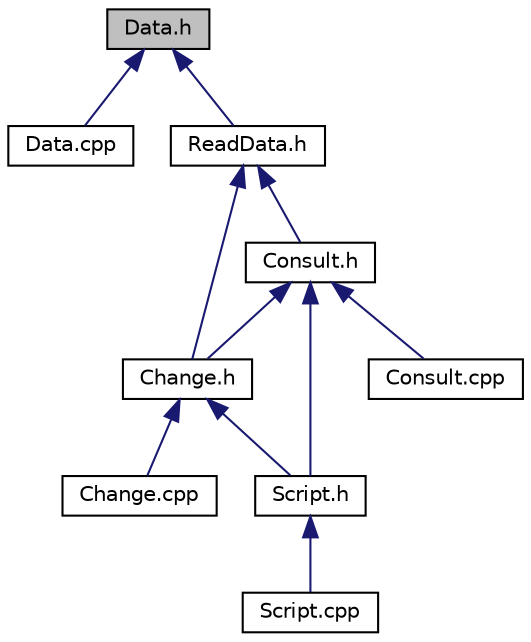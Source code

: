 digraph "Data.h"
{
 // LATEX_PDF_SIZE
  edge [fontname="Helvetica",fontsize="10",labelfontname="Helvetica",labelfontsize="10"];
  node [fontname="Helvetica",fontsize="10",shape=record];
  Node1 [label="Data.h",height=0.2,width=0.4,color="black", fillcolor="grey75", style="filled", fontcolor="black",tooltip="Header file containing class definitions for Class, Schedule, Student, and StudentBST."];
  Node1 -> Node2 [dir="back",color="midnightblue",fontsize="10",style="solid"];
  Node2 [label="Data.cpp",height=0.2,width=0.4,color="black", fillcolor="white", style="filled",URL="$Data_8cpp.html",tooltip=" "];
  Node1 -> Node3 [dir="back",color="midnightblue",fontsize="10",style="solid"];
  Node3 [label="ReadData.h",height=0.2,width=0.4,color="black", fillcolor="white", style="filled",URL="$ReadData_8h.html",tooltip="Header file containing class definitions for ReadData and System, as well as related data structures."];
  Node3 -> Node4 [dir="back",color="midnightblue",fontsize="10",style="solid"];
  Node4 [label="Change.h",height=0.2,width=0.4,color="black", fillcolor="white", style="filled",URL="$Change_8h.html",tooltip="Header file for the Change class."];
  Node4 -> Node5 [dir="back",color="midnightblue",fontsize="10",style="solid"];
  Node5 [label="Change.cpp",height=0.2,width=0.4,color="black", fillcolor="white", style="filled",URL="$Change_8cpp.html",tooltip="Implementation of the Change class that handles student class and UC changes."];
  Node4 -> Node6 [dir="back",color="midnightblue",fontsize="10",style="solid"];
  Node6 [label="Script.h",height=0.2,width=0.4,color="black", fillcolor="white", style="filled",URL="$Script_8h.html",tooltip="Defines the Script class for interacting with the \"LEIC Schedules\" system."];
  Node6 -> Node7 [dir="back",color="midnightblue",fontsize="10",style="solid"];
  Node7 [label="Script.cpp",height=0.2,width=0.4,color="black", fillcolor="white", style="filled",URL="$Script_8cpp.html",tooltip="Implementation of the Script class methods."];
  Node3 -> Node8 [dir="back",color="midnightblue",fontsize="10",style="solid"];
  Node8 [label="Consult.h",height=0.2,width=0.4,color="black", fillcolor="white", style="filled",URL="$Consult_8h.html",tooltip="Header file containing class definitions for Consult."];
  Node8 -> Node4 [dir="back",color="midnightblue",fontsize="10",style="solid"];
  Node8 -> Node9 [dir="back",color="midnightblue",fontsize="10",style="solid"];
  Node9 [label="Consult.cpp",height=0.2,width=0.4,color="black", fillcolor="white", style="filled",URL="$Consult_8cpp.html",tooltip=" "];
  Node8 -> Node6 [dir="back",color="midnightblue",fontsize="10",style="solid"];
}
